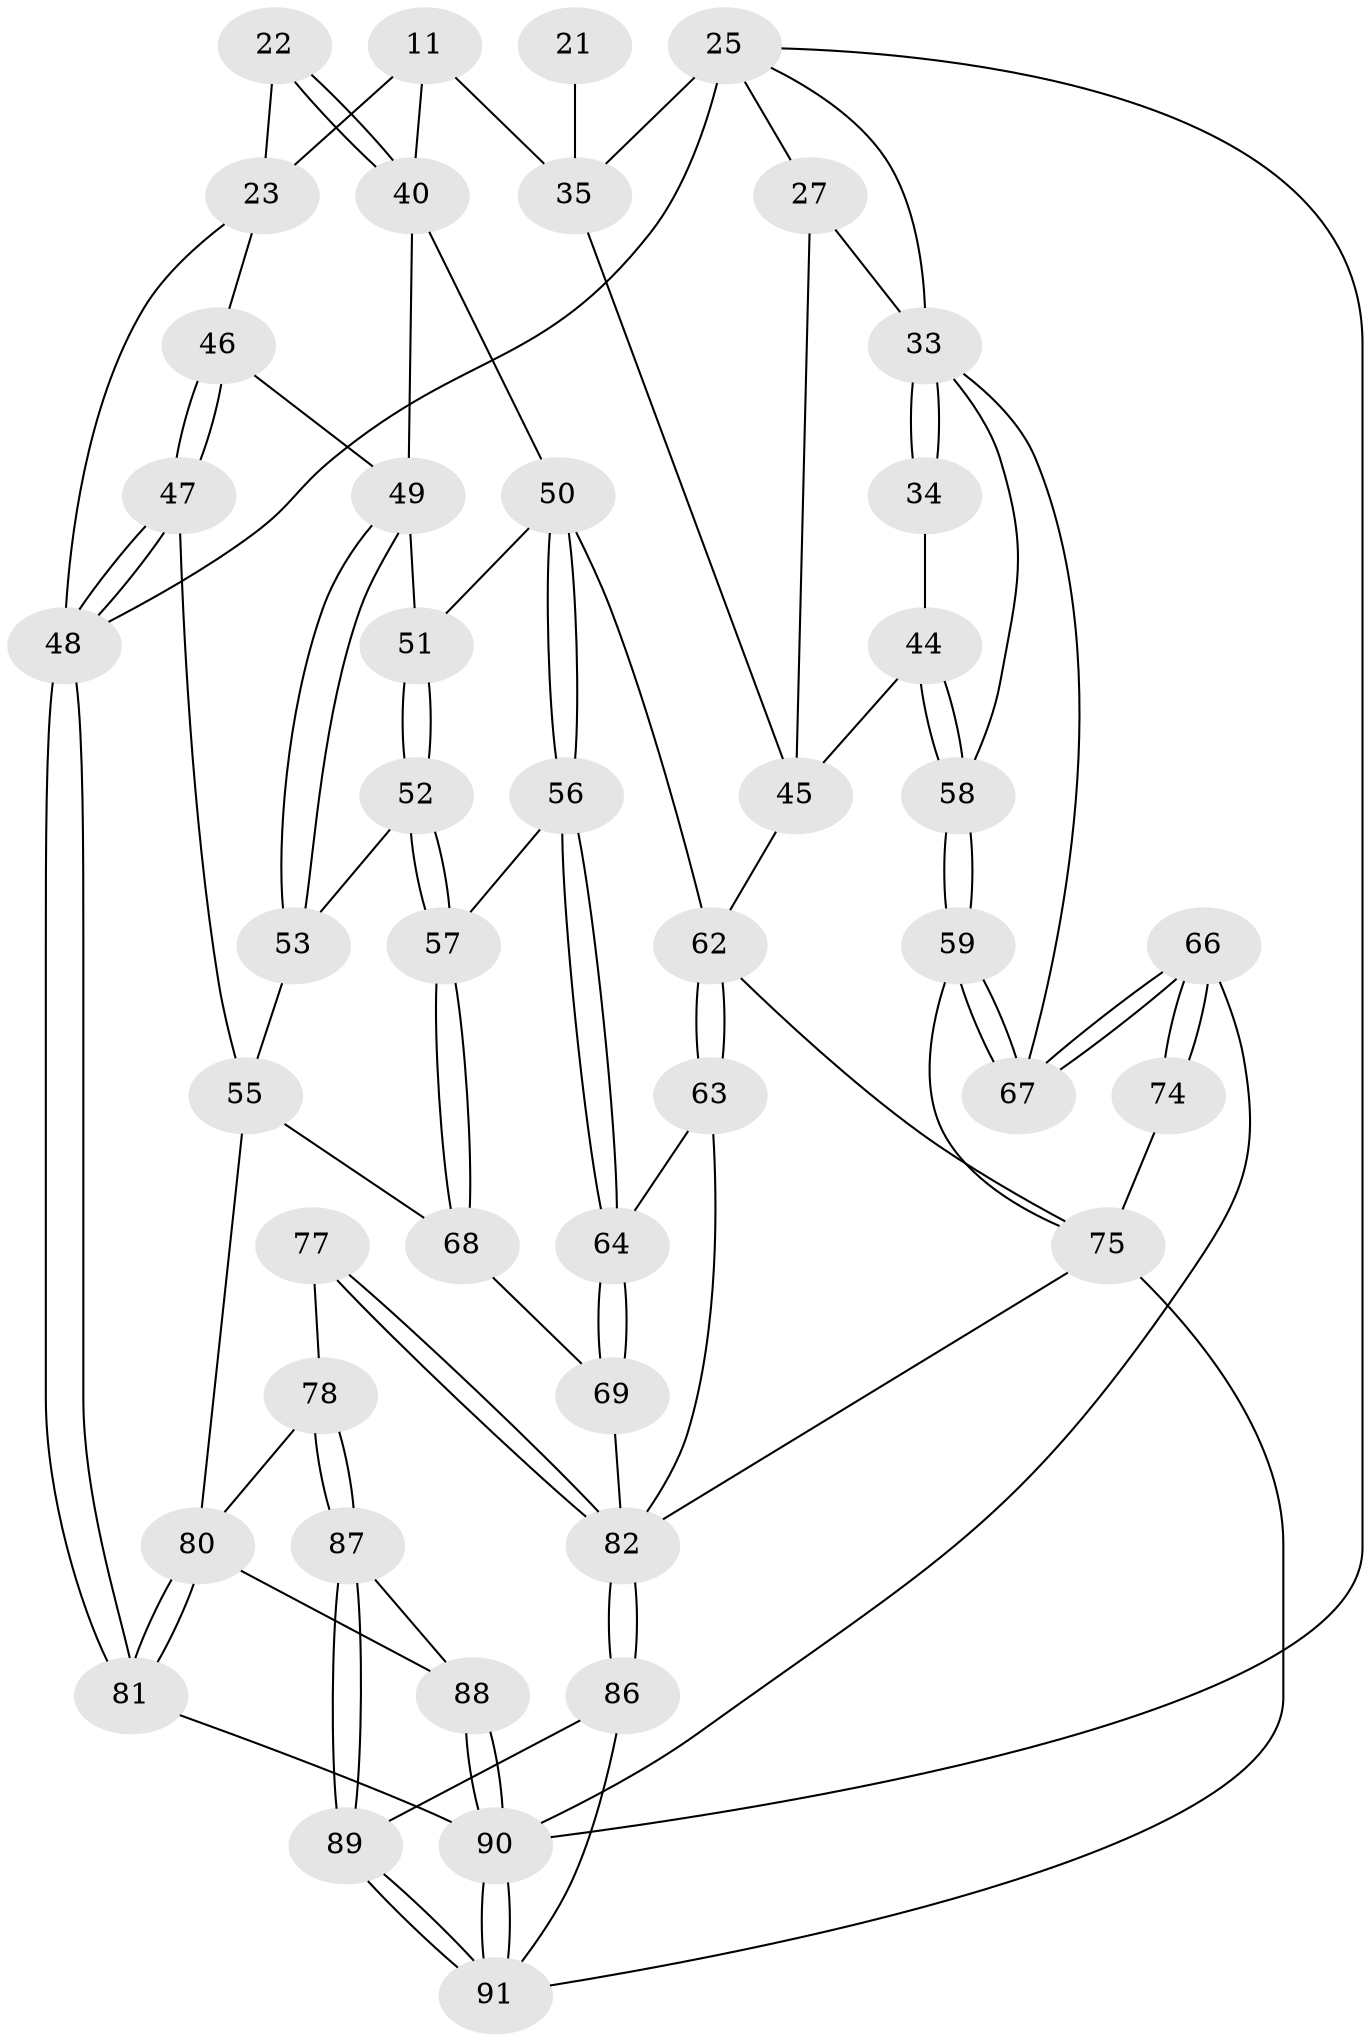 // original degree distribution, {3: 0.03296703296703297, 6: 0.2087912087912088, 5: 0.5384615384615384, 4: 0.21978021978021978}
// Generated by graph-tools (version 1.1) at 2025/02/03/09/25 05:02:05]
// undirected, 45 vertices, 101 edges
graph export_dot {
graph [start="1"]
  node [color=gray90,style=filled];
  11 [pos="+0.49915486428638806+0.15911307797899568",super="+10"];
  21 [pos="+0.7091420635750828+0.20250219581316764"];
  22 [pos="+0.34765811270801233+0.20115387273184038",super="+13"];
  23 [pos="+0.15496867994343325+0.14270481075273891",super="+6"];
  25 [pos="+0.9386499266810194+0.08015322730429499",super="+24+15"];
  27 [pos="+0.8967765963680782+0.22515012459048925",super="+26"];
  33 [pos="+1+0.31352792070876173",super="+32+29+31"];
  34 [pos="+0.977437569777345+0.28804931881427315"];
  35 [pos="+0.5727053952911108+0.21490281960372115",super="+18+17+20"];
  40 [pos="+0.38036343149334323+0.25413022623358045",super="+39"];
  44 [pos="+0.8339387257736468+0.33815002720929005"];
  45 [pos="+0.7911587738318546+0.2717040721778158",super="+28+36"];
  46 [pos="+0.17953248520533857+0.2931271592047813",super="+43"];
  47 [pos="+0+0.5092661038677812"];
  48 [pos="+0+0.5083959018467396",super="+4"];
  49 [pos="+0.22858688017319542+0.3743970650352439",super="+42"];
  50 [pos="+0.41415090367438473+0.41482094850143053",super="+38"];
  51 [pos="+0.34253807190031704+0.3465227146701585"];
  52 [pos="+0.29312052141556993+0.4511765337100081"];
  53 [pos="+0.22855255204809063+0.37464552108504445"];
  55 [pos="+0+0.5215235703741363",super="+54"];
  56 [pos="+0.388629533746447+0.5180904217838467"];
  57 [pos="+0.2918348528838875+0.4621952915035232"];
  58 [pos="+0.849969667761485+0.3844932859424765"];
  59 [pos="+0.8564505846757509+0.4392174089270296"];
  62 [pos="+0.590577441064015+0.5191591957673171",super="+37"];
  63 [pos="+0.48806607308688427+0.5848513702481921"];
  64 [pos="+0.40251924383772447+0.5369210704144055"];
  66 [pos="+1+0.689036442994211"];
  67 [pos="+1+0.5443247863157519"];
  68 [pos="+0.12130209789065342+0.5563745590570887"];
  69 [pos="+0.22942236036832814+0.645122600500383"];
  74 [pos="+0.8636296035954169+0.697527506936444"];
  75 [pos="+0.8232626205562213+0.7615711477575519",super="+70+61"];
  77 [pos="+0.28393355169219175+0.7541969404228787"];
  78 [pos="+0.23661190245177555+0.8170554617661674"];
  80 [pos="+0.06818017222544537+0.8644451478031996",super="+79"];
  81 [pos="+0+0.8404313062756823"];
  82 [pos="+0.4258977346979794+0.8917859273398998",super="+76"];
  86 [pos="+0.4260425932171061+0.9191078881148579",super="+85"];
  87 [pos="+0.2399525795910496+0.8823998020566122"];
  88 [pos="+0.1328094225968122+0.9811830642370918"];
  89 [pos="+0.35111800261255516+1"];
  90 [pos="+0.004980218869107093+1",super="+65"];
  91 [pos="+0.3355731480876237+1",super="+84+83"];
  11 -- 35 [weight=2];
  11 -- 23;
  11 -- 40;
  21 -- 35 [weight=3];
  22 -- 23 [weight=2];
  22 -- 40 [weight=2];
  22 -- 40;
  23 -- 48;
  23 -- 46;
  25 -- 35 [weight=3];
  25 -- 48;
  25 -- 90;
  25 -- 27;
  25 -- 33;
  27 -- 45;
  27 -- 33 [weight=2];
  33 -- 34 [weight=2];
  33 -- 34;
  33 -- 58;
  33 -- 67;
  34 -- 44;
  35 -- 45 [weight=2];
  40 -- 50;
  40 -- 49;
  44 -- 45;
  44 -- 58;
  44 -- 58;
  45 -- 62;
  46 -- 47;
  46 -- 47;
  46 -- 49 [weight=2];
  47 -- 48;
  47 -- 48;
  47 -- 55;
  48 -- 81 [weight=2];
  48 -- 81;
  49 -- 53;
  49 -- 53;
  49 -- 51;
  50 -- 51;
  50 -- 56;
  50 -- 56;
  50 -- 62;
  51 -- 52;
  51 -- 52;
  52 -- 53;
  52 -- 57;
  52 -- 57;
  53 -- 55;
  55 -- 68;
  55 -- 80;
  56 -- 57;
  56 -- 64;
  56 -- 64;
  57 -- 68;
  57 -- 68;
  58 -- 59;
  58 -- 59;
  59 -- 67;
  59 -- 67;
  59 -- 75;
  62 -- 63;
  62 -- 63;
  62 -- 75;
  63 -- 64;
  63 -- 82;
  64 -- 69;
  64 -- 69;
  66 -- 67;
  66 -- 67;
  66 -- 74;
  66 -- 74;
  66 -- 90;
  68 -- 69;
  69 -- 82;
  74 -- 75 [weight=2];
  75 -- 91;
  75 -- 82;
  77 -- 78;
  77 -- 82 [weight=2];
  77 -- 82;
  78 -- 87;
  78 -- 87;
  78 -- 80;
  80 -- 81;
  80 -- 81;
  80 -- 88;
  81 -- 90;
  82 -- 86 [weight=2];
  82 -- 86;
  86 -- 89;
  86 -- 91;
  87 -- 88;
  87 -- 89;
  87 -- 89;
  88 -- 90;
  88 -- 90;
  89 -- 91;
  89 -- 91;
  90 -- 91 [weight=2];
  90 -- 91;
}
